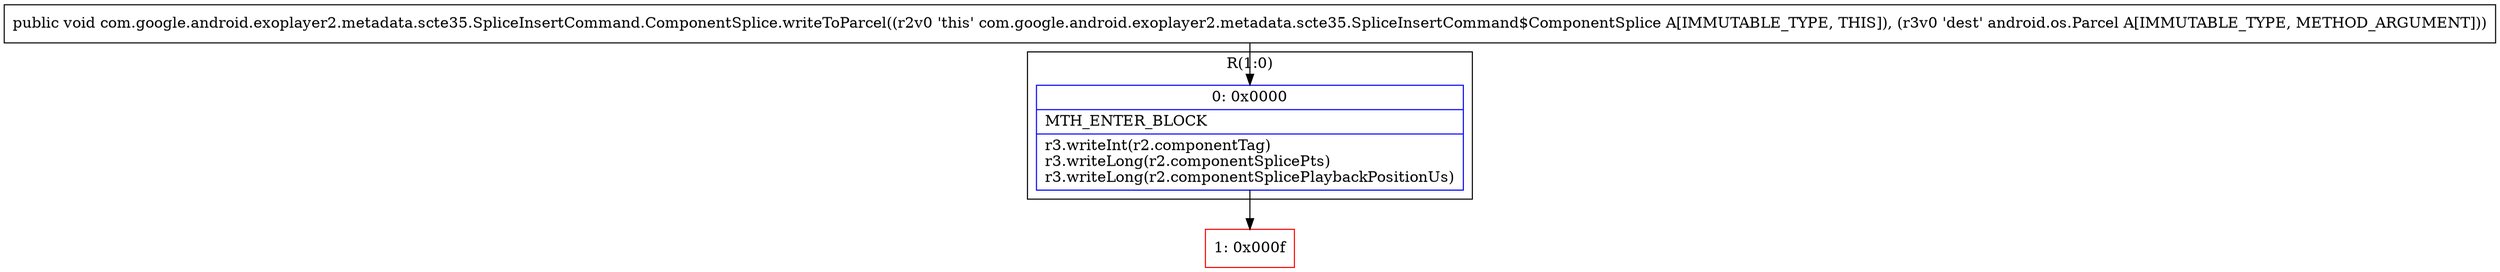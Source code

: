 digraph "CFG forcom.google.android.exoplayer2.metadata.scte35.SpliceInsertCommand.ComponentSplice.writeToParcel(Landroid\/os\/Parcel;)V" {
subgraph cluster_Region_981052583 {
label = "R(1:0)";
node [shape=record,color=blue];
Node_0 [shape=record,label="{0\:\ 0x0000|MTH_ENTER_BLOCK\l|r3.writeInt(r2.componentTag)\lr3.writeLong(r2.componentSplicePts)\lr3.writeLong(r2.componentSplicePlaybackPositionUs)\l}"];
}
Node_1 [shape=record,color=red,label="{1\:\ 0x000f}"];
MethodNode[shape=record,label="{public void com.google.android.exoplayer2.metadata.scte35.SpliceInsertCommand.ComponentSplice.writeToParcel((r2v0 'this' com.google.android.exoplayer2.metadata.scte35.SpliceInsertCommand$ComponentSplice A[IMMUTABLE_TYPE, THIS]), (r3v0 'dest' android.os.Parcel A[IMMUTABLE_TYPE, METHOD_ARGUMENT])) }"];
MethodNode -> Node_0;
Node_0 -> Node_1;
}

